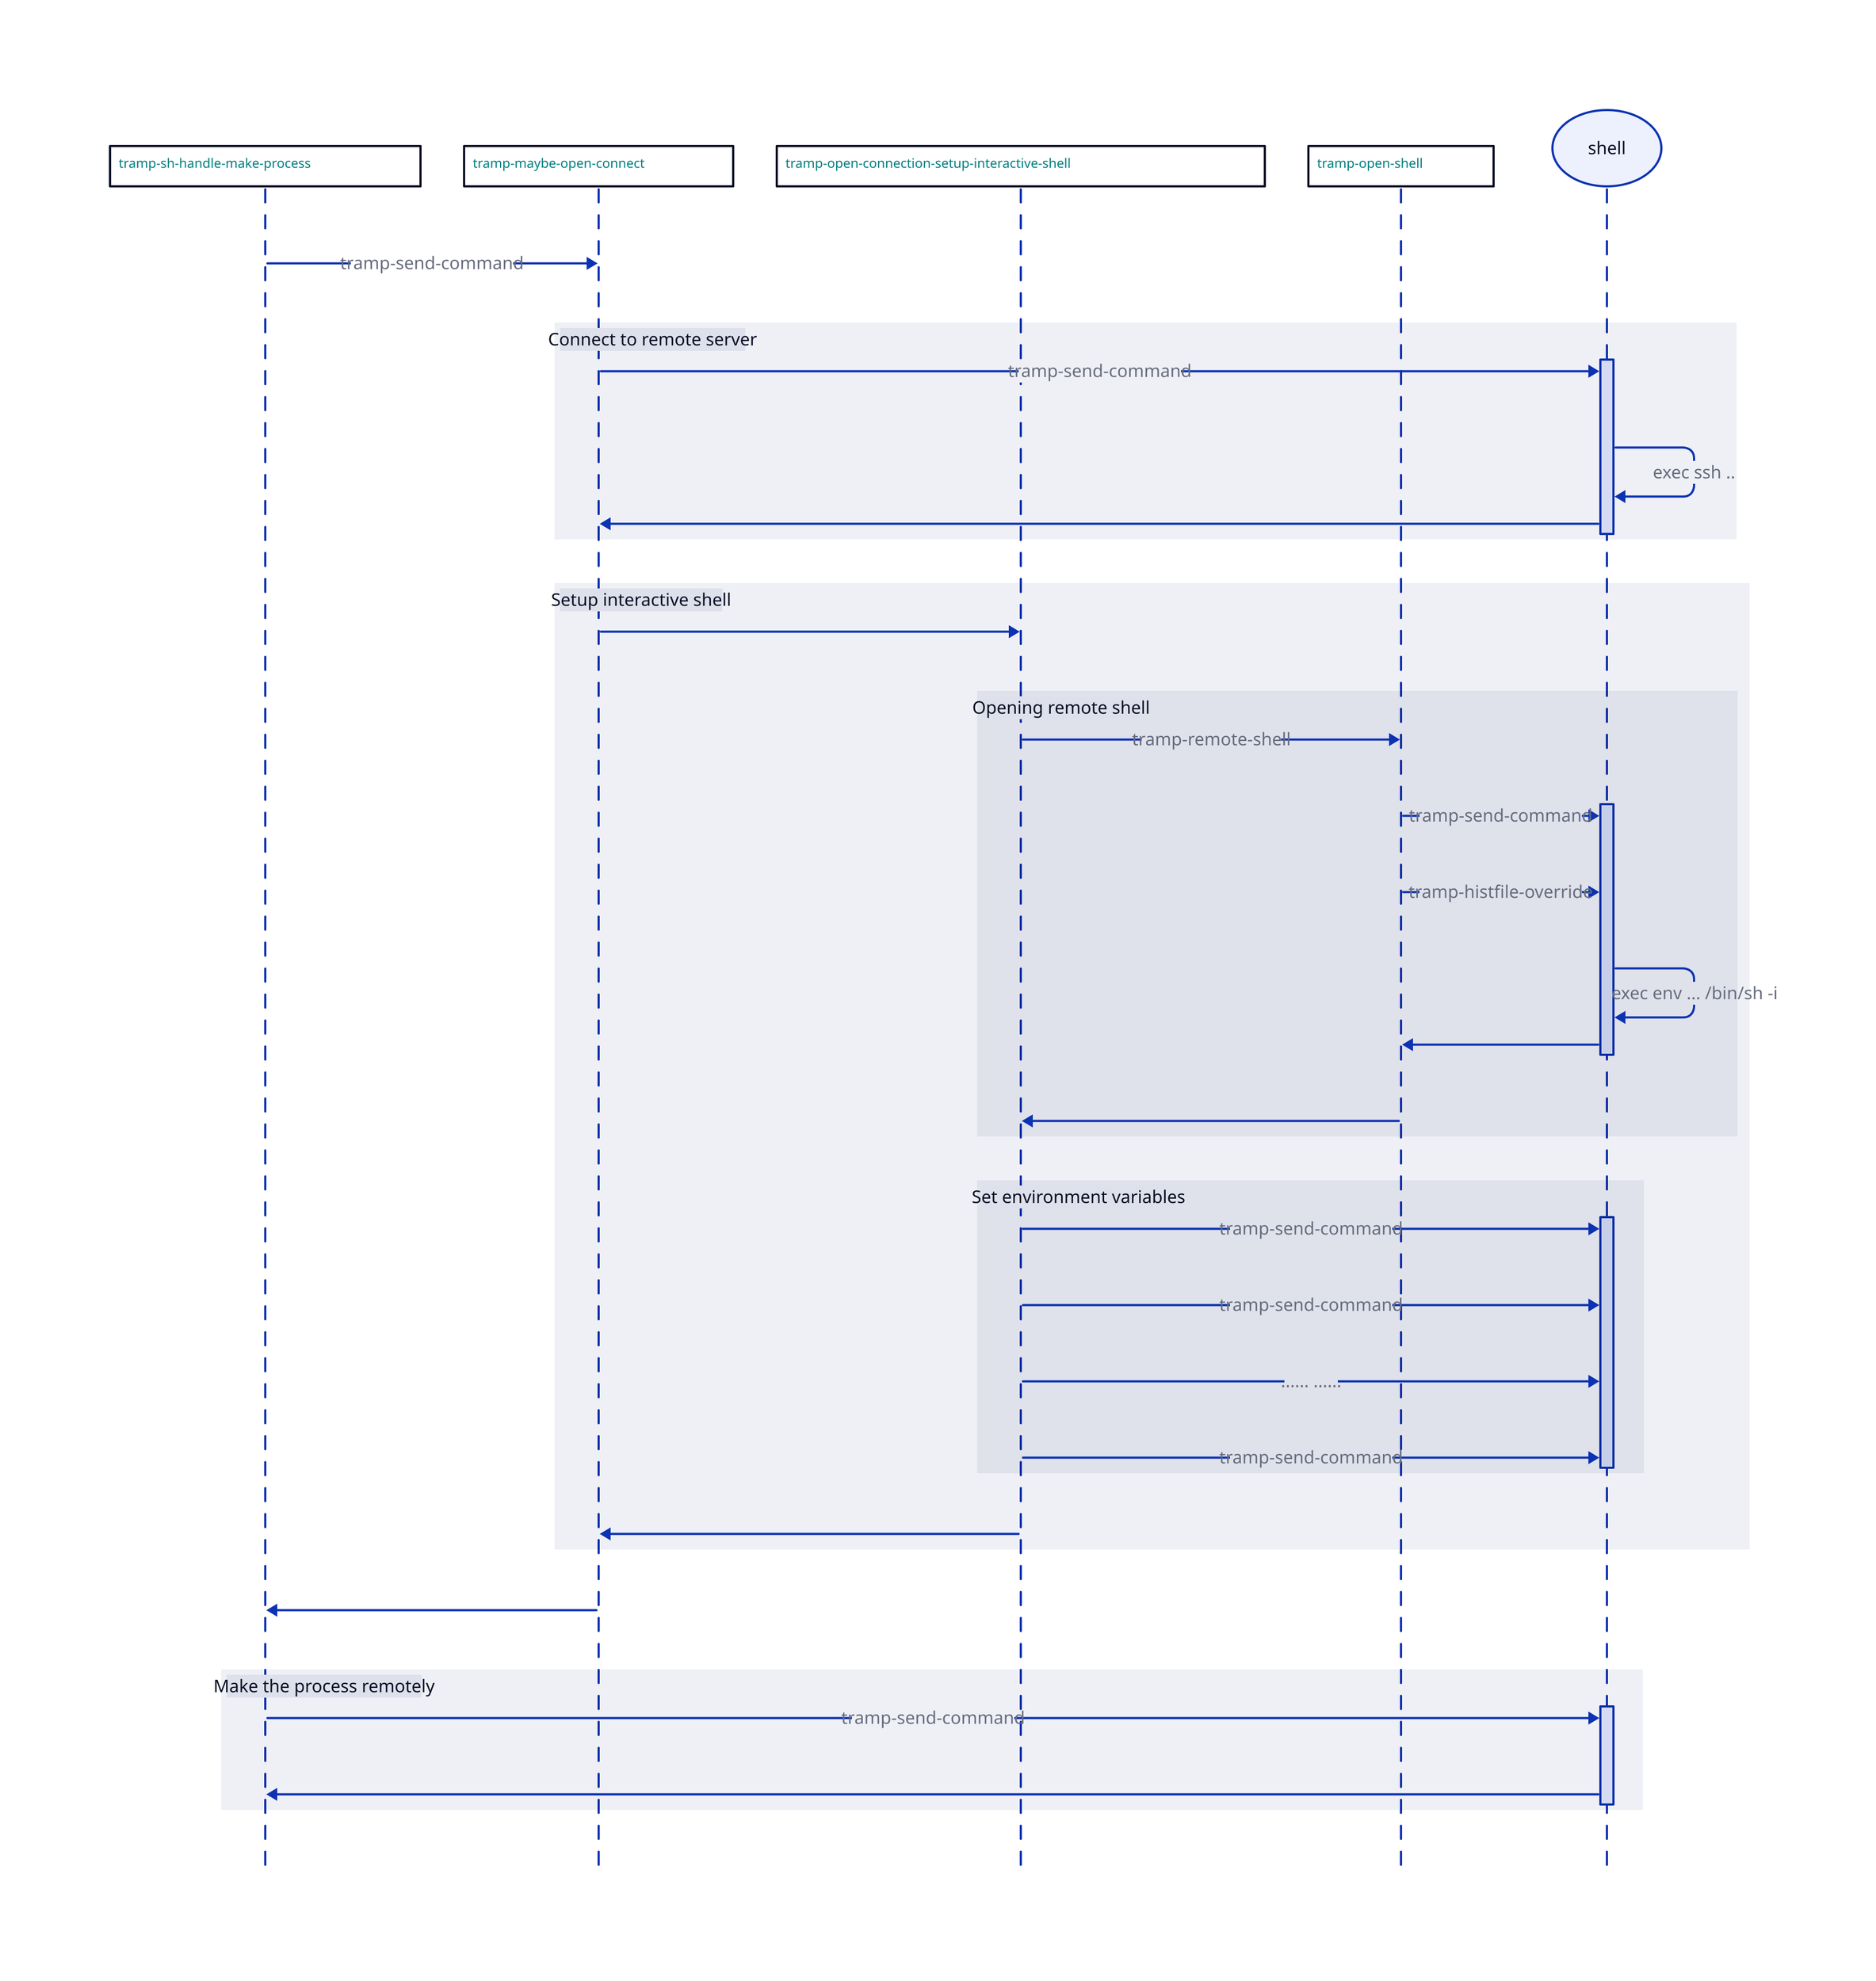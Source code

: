 shape: sequence_diagram

tshmp: |lisp
  tramp-sh-handle-make-process
|

tmoc: |lisp
  tramp-maybe-open-connect
|
tocsis: |lisp
  tramp-open-connection-setup-interactive-shell
|
tos: |lisp
  tramp-open-shell
|

shell.shape: oval

tshmp -> tmoc: tramp-send-command

Connect to remote server: {
  tmoc -> shell.ssh: tramp-send-command
  shell.ssh -> shell.ssh: "exec ssh .."
  shell.ssh -> tmoc
}

Setup interactive shell: {
  tmoc -> tocsis

  Opening remote shell: {
    tocsis -> tos: tramp-remote-shell
    tos -> shell.ors: tramp-send-command
    tos -> shell.ors: tramp-histfile-override
    shell.ors -> shell.ors: "exec env ... /bin/sh -i"
    shell.ors -> tos
    tos -> tocsis
  }

  Set environment variables: {
    tocsis -> shell.env: tramp-send-command
    tocsis -> shell.env: tramp-send-command
    tocsis -> shell.env: ...... ......
    tocsis -> shell.env: tramp-send-command
  }

  tocsis -> tmoc
}

tmoc -> tshmp

Make the process remotely: {
  tshmp -> shell.process: tramp-send-command
  shell.process -> tshmp
}
